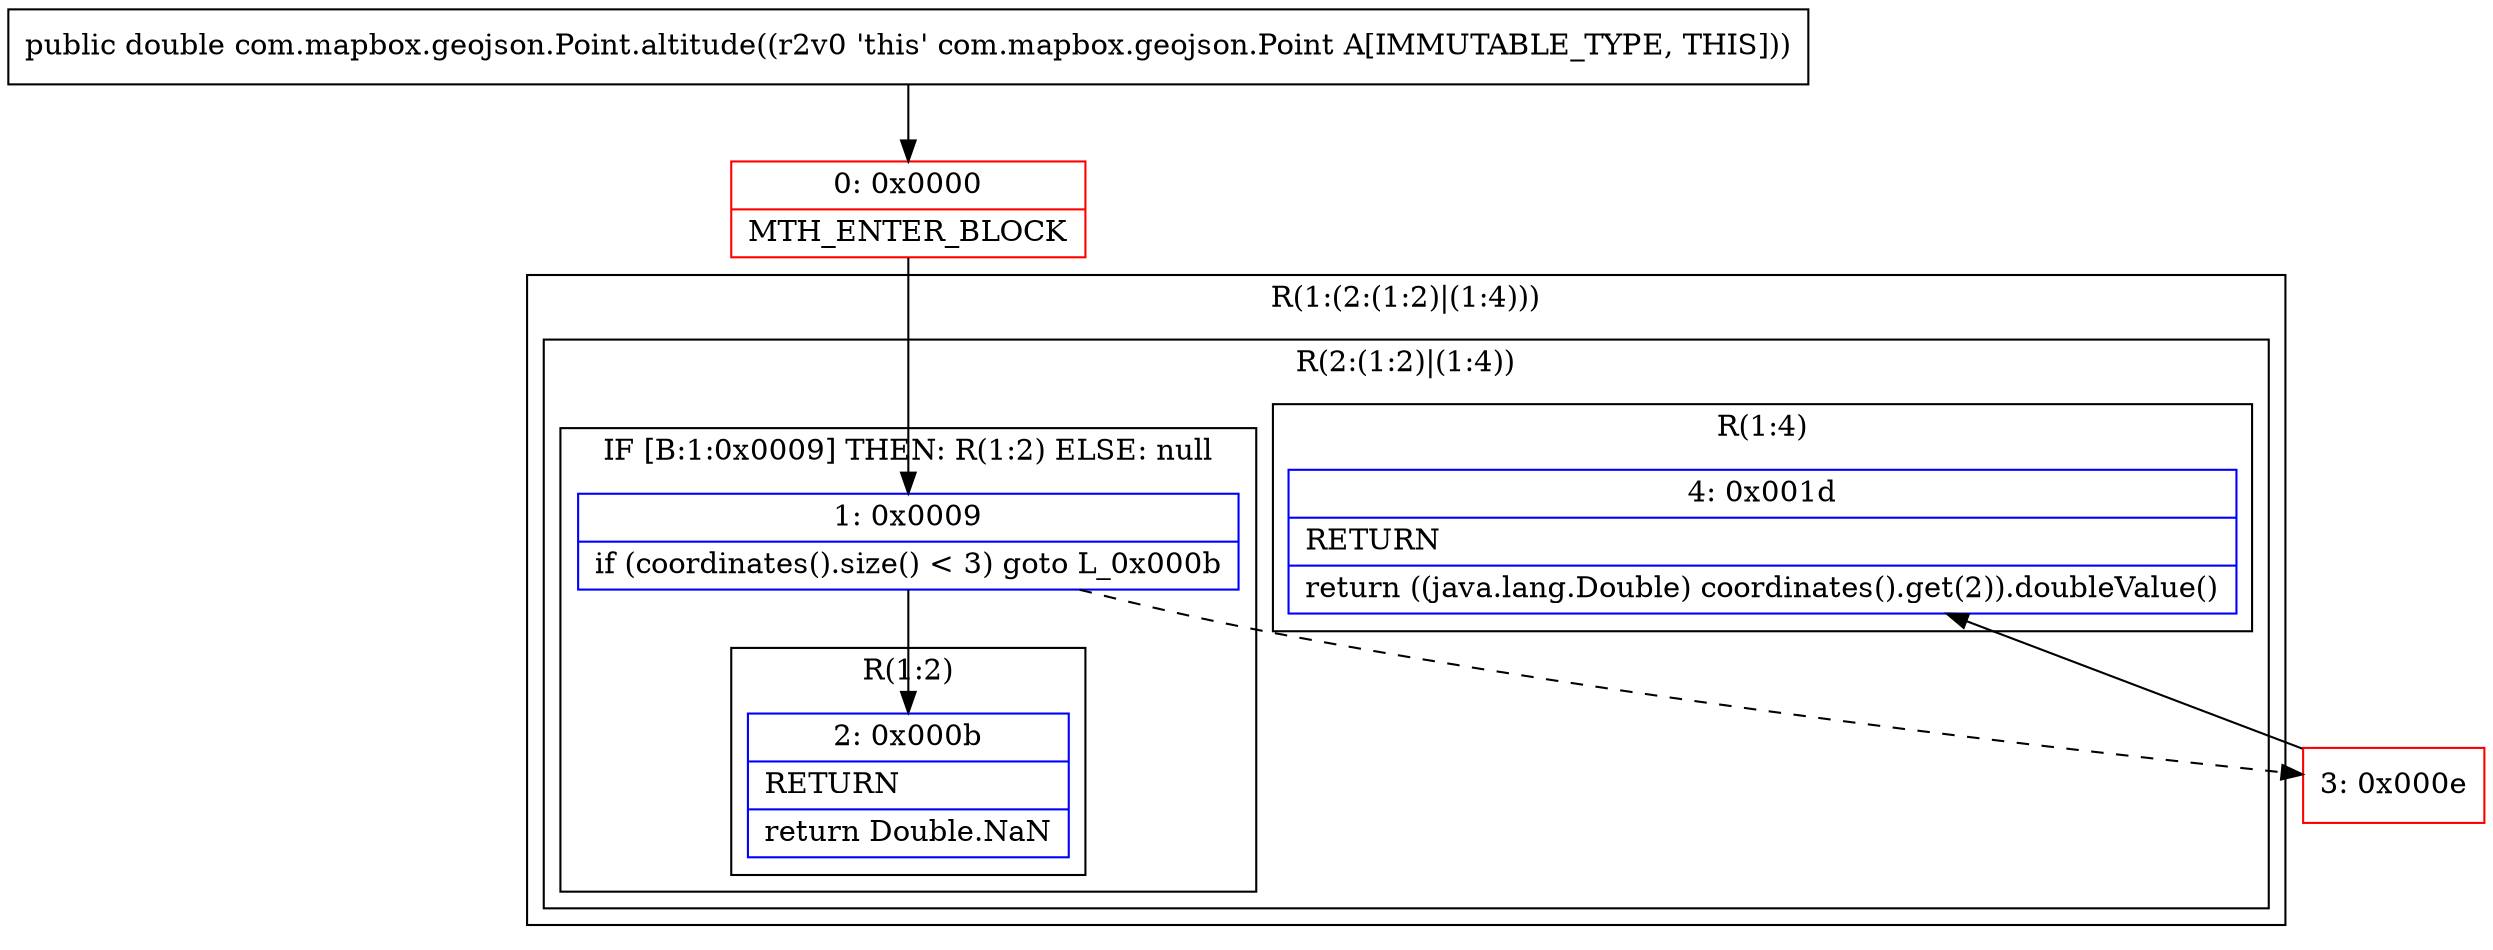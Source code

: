 digraph "CFG forcom.mapbox.geojson.Point.altitude()D" {
subgraph cluster_Region_1774533987 {
label = "R(1:(2:(1:2)|(1:4)))";
node [shape=record,color=blue];
subgraph cluster_Region_570429803 {
label = "R(2:(1:2)|(1:4))";
node [shape=record,color=blue];
subgraph cluster_IfRegion_1591983404 {
label = "IF [B:1:0x0009] THEN: R(1:2) ELSE: null";
node [shape=record,color=blue];
Node_1 [shape=record,label="{1\:\ 0x0009|if (coordinates().size() \< 3) goto L_0x000b\l}"];
subgraph cluster_Region_1255490651 {
label = "R(1:2)";
node [shape=record,color=blue];
Node_2 [shape=record,label="{2\:\ 0x000b|RETURN\l|return Double.NaN\l}"];
}
}
subgraph cluster_Region_180049479 {
label = "R(1:4)";
node [shape=record,color=blue];
Node_4 [shape=record,label="{4\:\ 0x001d|RETURN\l|return ((java.lang.Double) coordinates().get(2)).doubleValue()\l}"];
}
}
}
Node_0 [shape=record,color=red,label="{0\:\ 0x0000|MTH_ENTER_BLOCK\l}"];
Node_3 [shape=record,color=red,label="{3\:\ 0x000e}"];
MethodNode[shape=record,label="{public double com.mapbox.geojson.Point.altitude((r2v0 'this' com.mapbox.geojson.Point A[IMMUTABLE_TYPE, THIS])) }"];
MethodNode -> Node_0;
Node_1 -> Node_2;
Node_1 -> Node_3[style=dashed];
Node_0 -> Node_1;
Node_3 -> Node_4;
}

